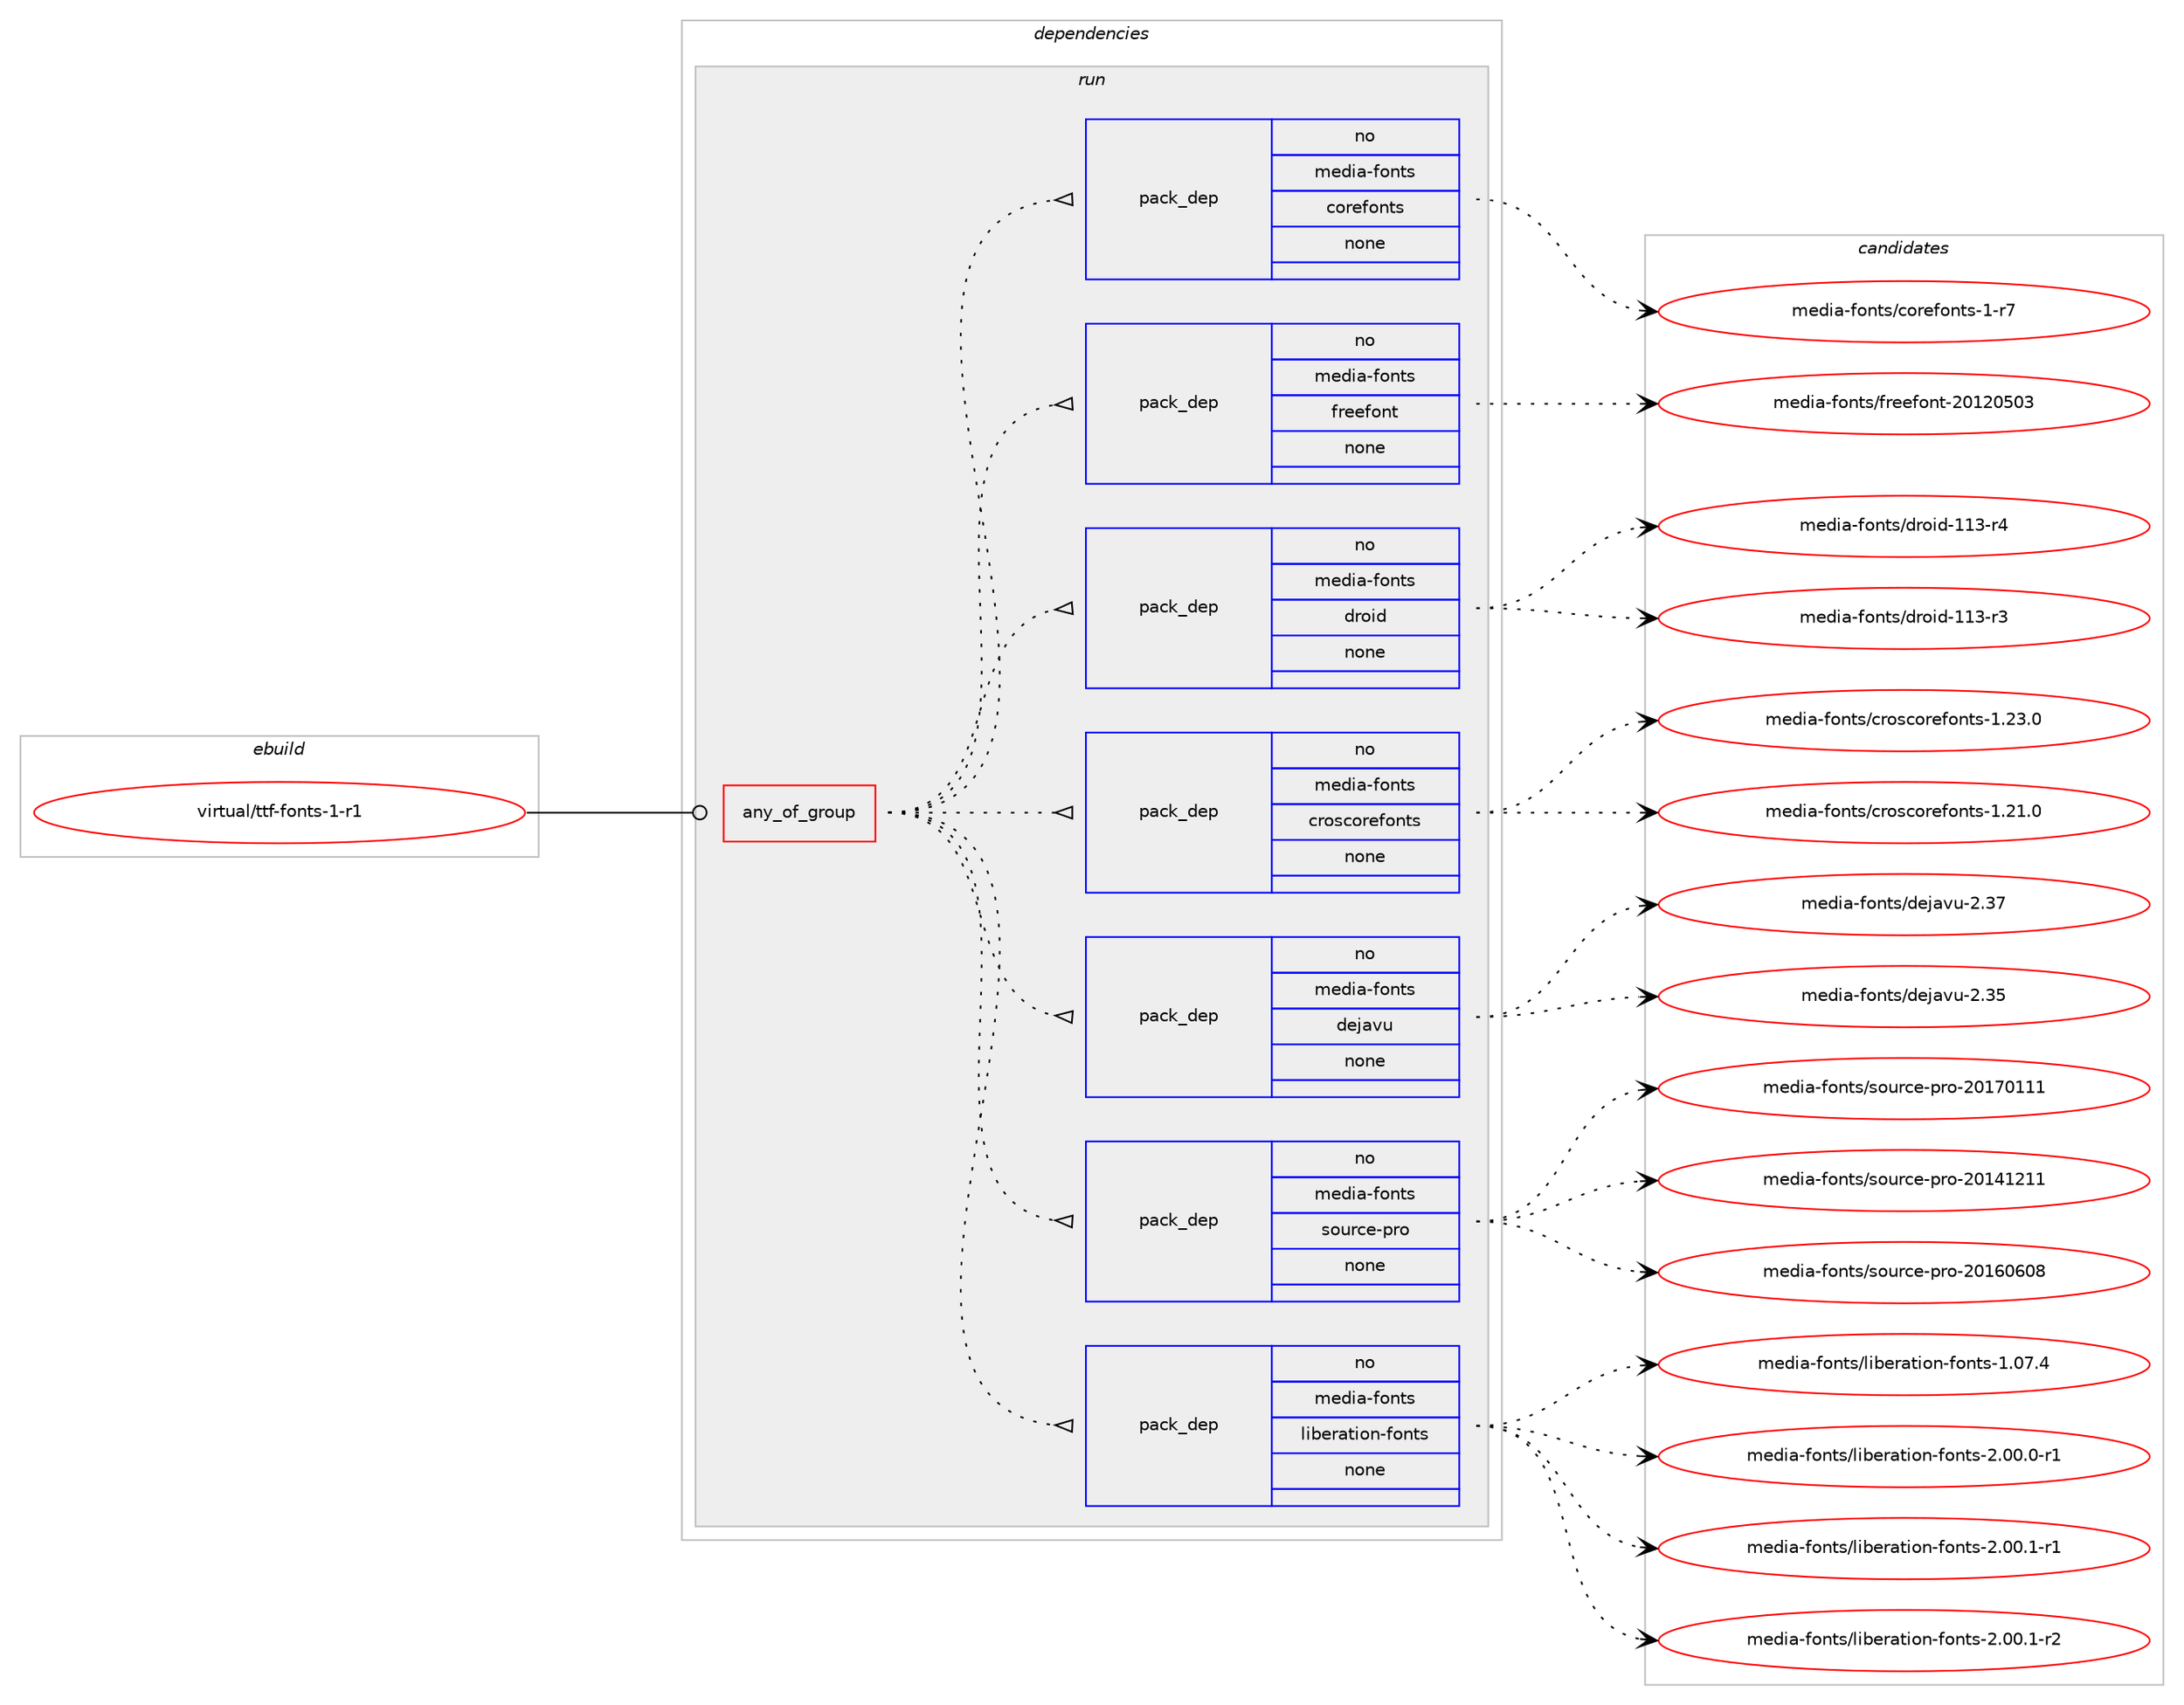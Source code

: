 digraph prolog {

# *************
# Graph options
# *************

newrank=true;
concentrate=true;
compound=true;
graph [rankdir=LR,fontname=Helvetica,fontsize=10,ranksep=1.5];#, ranksep=2.5, nodesep=0.2];
edge  [arrowhead=vee];
node  [fontname=Helvetica,fontsize=10];

# **********
# The ebuild
# **********

subgraph cluster_leftcol {
color=gray;
rank=same;
label=<<i>ebuild</i>>;
id [label="virtual/ttf-fonts-1-r1", color=red, width=4, href="../virtual/ttf-fonts-1-r1.svg"];
}

# ****************
# The dependencies
# ****************

subgraph cluster_midcol {
color=gray;
label=<<i>dependencies</i>>;
subgraph cluster_compile {
fillcolor="#eeeeee";
style=filled;
label=<<i>compile</i>>;
}
subgraph cluster_compileandrun {
fillcolor="#eeeeee";
style=filled;
label=<<i>compile and run</i>>;
}
subgraph cluster_run {
fillcolor="#eeeeee";
style=filled;
label=<<i>run</i>>;
subgraph any8782 {
dependency499291 [label=<<TABLE BORDER="0" CELLBORDER="1" CELLSPACING="0" CELLPADDING="4"><TR><TD CELLPADDING="10">any_of_group</TD></TR></TABLE>>, shape=none, color=red];subgraph pack371109 {
dependency499292 [label=<<TABLE BORDER="0" CELLBORDER="1" CELLSPACING="0" CELLPADDING="4" WIDTH="220"><TR><TD ROWSPAN="6" CELLPADDING="30">pack_dep</TD></TR><TR><TD WIDTH="110">no</TD></TR><TR><TD>media-fonts</TD></TR><TR><TD>liberation-fonts</TD></TR><TR><TD>none</TD></TR><TR><TD></TD></TR></TABLE>>, shape=none, color=blue];
}
dependency499291:e -> dependency499292:w [weight=20,style="dotted",arrowhead="oinv"];
subgraph pack371110 {
dependency499293 [label=<<TABLE BORDER="0" CELLBORDER="1" CELLSPACING="0" CELLPADDING="4" WIDTH="220"><TR><TD ROWSPAN="6" CELLPADDING="30">pack_dep</TD></TR><TR><TD WIDTH="110">no</TD></TR><TR><TD>media-fonts</TD></TR><TR><TD>source-pro</TD></TR><TR><TD>none</TD></TR><TR><TD></TD></TR></TABLE>>, shape=none, color=blue];
}
dependency499291:e -> dependency499293:w [weight=20,style="dotted",arrowhead="oinv"];
subgraph pack371111 {
dependency499294 [label=<<TABLE BORDER="0" CELLBORDER="1" CELLSPACING="0" CELLPADDING="4" WIDTH="220"><TR><TD ROWSPAN="6" CELLPADDING="30">pack_dep</TD></TR><TR><TD WIDTH="110">no</TD></TR><TR><TD>media-fonts</TD></TR><TR><TD>dejavu</TD></TR><TR><TD>none</TD></TR><TR><TD></TD></TR></TABLE>>, shape=none, color=blue];
}
dependency499291:e -> dependency499294:w [weight=20,style="dotted",arrowhead="oinv"];
subgraph pack371112 {
dependency499295 [label=<<TABLE BORDER="0" CELLBORDER="1" CELLSPACING="0" CELLPADDING="4" WIDTH="220"><TR><TD ROWSPAN="6" CELLPADDING="30">pack_dep</TD></TR><TR><TD WIDTH="110">no</TD></TR><TR><TD>media-fonts</TD></TR><TR><TD>croscorefonts</TD></TR><TR><TD>none</TD></TR><TR><TD></TD></TR></TABLE>>, shape=none, color=blue];
}
dependency499291:e -> dependency499295:w [weight=20,style="dotted",arrowhead="oinv"];
subgraph pack371113 {
dependency499296 [label=<<TABLE BORDER="0" CELLBORDER="1" CELLSPACING="0" CELLPADDING="4" WIDTH="220"><TR><TD ROWSPAN="6" CELLPADDING="30">pack_dep</TD></TR><TR><TD WIDTH="110">no</TD></TR><TR><TD>media-fonts</TD></TR><TR><TD>droid</TD></TR><TR><TD>none</TD></TR><TR><TD></TD></TR></TABLE>>, shape=none, color=blue];
}
dependency499291:e -> dependency499296:w [weight=20,style="dotted",arrowhead="oinv"];
subgraph pack371114 {
dependency499297 [label=<<TABLE BORDER="0" CELLBORDER="1" CELLSPACING="0" CELLPADDING="4" WIDTH="220"><TR><TD ROWSPAN="6" CELLPADDING="30">pack_dep</TD></TR><TR><TD WIDTH="110">no</TD></TR><TR><TD>media-fonts</TD></TR><TR><TD>freefont</TD></TR><TR><TD>none</TD></TR><TR><TD></TD></TR></TABLE>>, shape=none, color=blue];
}
dependency499291:e -> dependency499297:w [weight=20,style="dotted",arrowhead="oinv"];
subgraph pack371115 {
dependency499298 [label=<<TABLE BORDER="0" CELLBORDER="1" CELLSPACING="0" CELLPADDING="4" WIDTH="220"><TR><TD ROWSPAN="6" CELLPADDING="30">pack_dep</TD></TR><TR><TD WIDTH="110">no</TD></TR><TR><TD>media-fonts</TD></TR><TR><TD>corefonts</TD></TR><TR><TD>none</TD></TR><TR><TD></TD></TR></TABLE>>, shape=none, color=blue];
}
dependency499291:e -> dependency499298:w [weight=20,style="dotted",arrowhead="oinv"];
}
id:e -> dependency499291:w [weight=20,style="solid",arrowhead="odot"];
}
}

# **************
# The candidates
# **************

subgraph cluster_choices {
rank=same;
color=gray;
label=<<i>candidates</i>>;

subgraph choice371109 {
color=black;
nodesep=1;
choice10910110010597451021111101161154710810598101114971161051111104510211111011611545494648554652 [label="media-fonts/liberation-fonts-1.07.4", color=red, width=4,href="../media-fonts/liberation-fonts-1.07.4.svg"];
choice109101100105974510211111011611547108105981011149711610511111045102111110116115455046484846484511449 [label="media-fonts/liberation-fonts-2.00.0-r1", color=red, width=4,href="../media-fonts/liberation-fonts-2.00.0-r1.svg"];
choice109101100105974510211111011611547108105981011149711610511111045102111110116115455046484846494511449 [label="media-fonts/liberation-fonts-2.00.1-r1", color=red, width=4,href="../media-fonts/liberation-fonts-2.00.1-r1.svg"];
choice109101100105974510211111011611547108105981011149711610511111045102111110116115455046484846494511450 [label="media-fonts/liberation-fonts-2.00.1-r2", color=red, width=4,href="../media-fonts/liberation-fonts-2.00.1-r2.svg"];
dependency499292:e -> choice10910110010597451021111101161154710810598101114971161051111104510211111011611545494648554652:w [style=dotted,weight="100"];
dependency499292:e -> choice109101100105974510211111011611547108105981011149711610511111045102111110116115455046484846484511449:w [style=dotted,weight="100"];
dependency499292:e -> choice109101100105974510211111011611547108105981011149711610511111045102111110116115455046484846494511449:w [style=dotted,weight="100"];
dependency499292:e -> choice109101100105974510211111011611547108105981011149711610511111045102111110116115455046484846494511450:w [style=dotted,weight="100"];
}
subgraph choice371110 {
color=black;
nodesep=1;
choice1091011001059745102111110116115471151111171149910145112114111455048495249504949 [label="media-fonts/source-pro-20141211", color=red, width=4,href="../media-fonts/source-pro-20141211.svg"];
choice1091011001059745102111110116115471151111171149910145112114111455048495448544856 [label="media-fonts/source-pro-20160608", color=red, width=4,href="../media-fonts/source-pro-20160608.svg"];
choice1091011001059745102111110116115471151111171149910145112114111455048495548494949 [label="media-fonts/source-pro-20170111", color=red, width=4,href="../media-fonts/source-pro-20170111.svg"];
dependency499293:e -> choice1091011001059745102111110116115471151111171149910145112114111455048495249504949:w [style=dotted,weight="100"];
dependency499293:e -> choice1091011001059745102111110116115471151111171149910145112114111455048495448544856:w [style=dotted,weight="100"];
dependency499293:e -> choice1091011001059745102111110116115471151111171149910145112114111455048495548494949:w [style=dotted,weight="100"];
}
subgraph choice371111 {
color=black;
nodesep=1;
choice109101100105974510211111011611547100101106971181174550465153 [label="media-fonts/dejavu-2.35", color=red, width=4,href="../media-fonts/dejavu-2.35.svg"];
choice109101100105974510211111011611547100101106971181174550465155 [label="media-fonts/dejavu-2.37", color=red, width=4,href="../media-fonts/dejavu-2.37.svg"];
dependency499294:e -> choice109101100105974510211111011611547100101106971181174550465153:w [style=dotted,weight="100"];
dependency499294:e -> choice109101100105974510211111011611547100101106971181174550465155:w [style=dotted,weight="100"];
}
subgraph choice371112 {
color=black;
nodesep=1;
choice109101100105974510211111011611547991141111159911111410110211111011611545494650494648 [label="media-fonts/croscorefonts-1.21.0", color=red, width=4,href="../media-fonts/croscorefonts-1.21.0.svg"];
choice109101100105974510211111011611547991141111159911111410110211111011611545494650514648 [label="media-fonts/croscorefonts-1.23.0", color=red, width=4,href="../media-fonts/croscorefonts-1.23.0.svg"];
dependency499295:e -> choice109101100105974510211111011611547991141111159911111410110211111011611545494650494648:w [style=dotted,weight="100"];
dependency499295:e -> choice109101100105974510211111011611547991141111159911111410110211111011611545494650514648:w [style=dotted,weight="100"];
}
subgraph choice371113 {
color=black;
nodesep=1;
choice109101100105974510211111011611547100114111105100454949514511451 [label="media-fonts/droid-113-r3", color=red, width=4,href="../media-fonts/droid-113-r3.svg"];
choice109101100105974510211111011611547100114111105100454949514511452 [label="media-fonts/droid-113-r4", color=red, width=4,href="../media-fonts/droid-113-r4.svg"];
dependency499296:e -> choice109101100105974510211111011611547100114111105100454949514511451:w [style=dotted,weight="100"];
dependency499296:e -> choice109101100105974510211111011611547100114111105100454949514511452:w [style=dotted,weight="100"];
}
subgraph choice371114 {
color=black;
nodesep=1;
choice109101100105974510211111011611547102114101101102111110116455048495048534851 [label="media-fonts/freefont-20120503", color=red, width=4,href="../media-fonts/freefont-20120503.svg"];
dependency499297:e -> choice109101100105974510211111011611547102114101101102111110116455048495048534851:w [style=dotted,weight="100"];
}
subgraph choice371115 {
color=black;
nodesep=1;
choice1091011001059745102111110116115479911111410110211111011611545494511455 [label="media-fonts/corefonts-1-r7", color=red, width=4,href="../media-fonts/corefonts-1-r7.svg"];
dependency499298:e -> choice1091011001059745102111110116115479911111410110211111011611545494511455:w [style=dotted,weight="100"];
}
}

}
